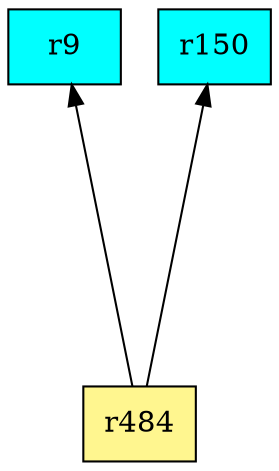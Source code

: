 digraph G {
rankdir=BT;ranksep="2.0";
"r9" [shape=record,fillcolor=cyan,style=filled,label="{r9}"];
"r484" [shape=record,fillcolor=khaki1,style=filled,label="{r484}"];
"r150" [shape=record,fillcolor=cyan,style=filled,label="{r150}"];
"r484" -> "r9"
"r484" -> "r150"
}